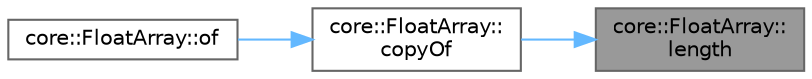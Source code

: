 digraph "core::FloatArray::length"
{
 // INTERACTIVE_SVG=YES
 // LATEX_PDF_SIZE
  bgcolor="transparent";
  edge [fontname=Helvetica,fontsize=10,labelfontname=Helvetica,labelfontsize=10];
  node [fontname=Helvetica,fontsize=10,shape=box,height=0.2,width=0.4];
  rankdir="RL";
  Node1 [id="Node000001",label="core::FloatArray::\llength",height=0.2,width=0.4,color="gray40", fillcolor="grey60", style="filled", fontcolor="black",tooltip="Return the number of values on this array."];
  Node1 -> Node2 [id="edge1_Node000001_Node000002",dir="back",color="steelblue1",style="solid",tooltip=" "];
  Node2 [id="Node000002",label="core::FloatArray::\lcopyOf",height=0.2,width=0.4,color="grey40", fillcolor="white", style="filled",URL="$d7/d06/a00131.html#a0df44b3a22e052b87ab05bf78e687e74",tooltip="Obtain newly created FloatArray instance with primitive float array, such as int8_t[],..."];
  Node2 -> Node3 [id="edge2_Node000002_Node000003",dir="back",color="steelblue1",style="solid",tooltip=" "];
  Node3 [id="Node000003",label="core::FloatArray::of",height=0.2,width=0.4,color="grey40", fillcolor="white", style="filled",URL="$d7/d06/a00131.html#a5d551b363e8f2a98f6ffe6de48fd49d5",tooltip="Obtain newly created FloatArray instance with given floats values or code points."];
}
